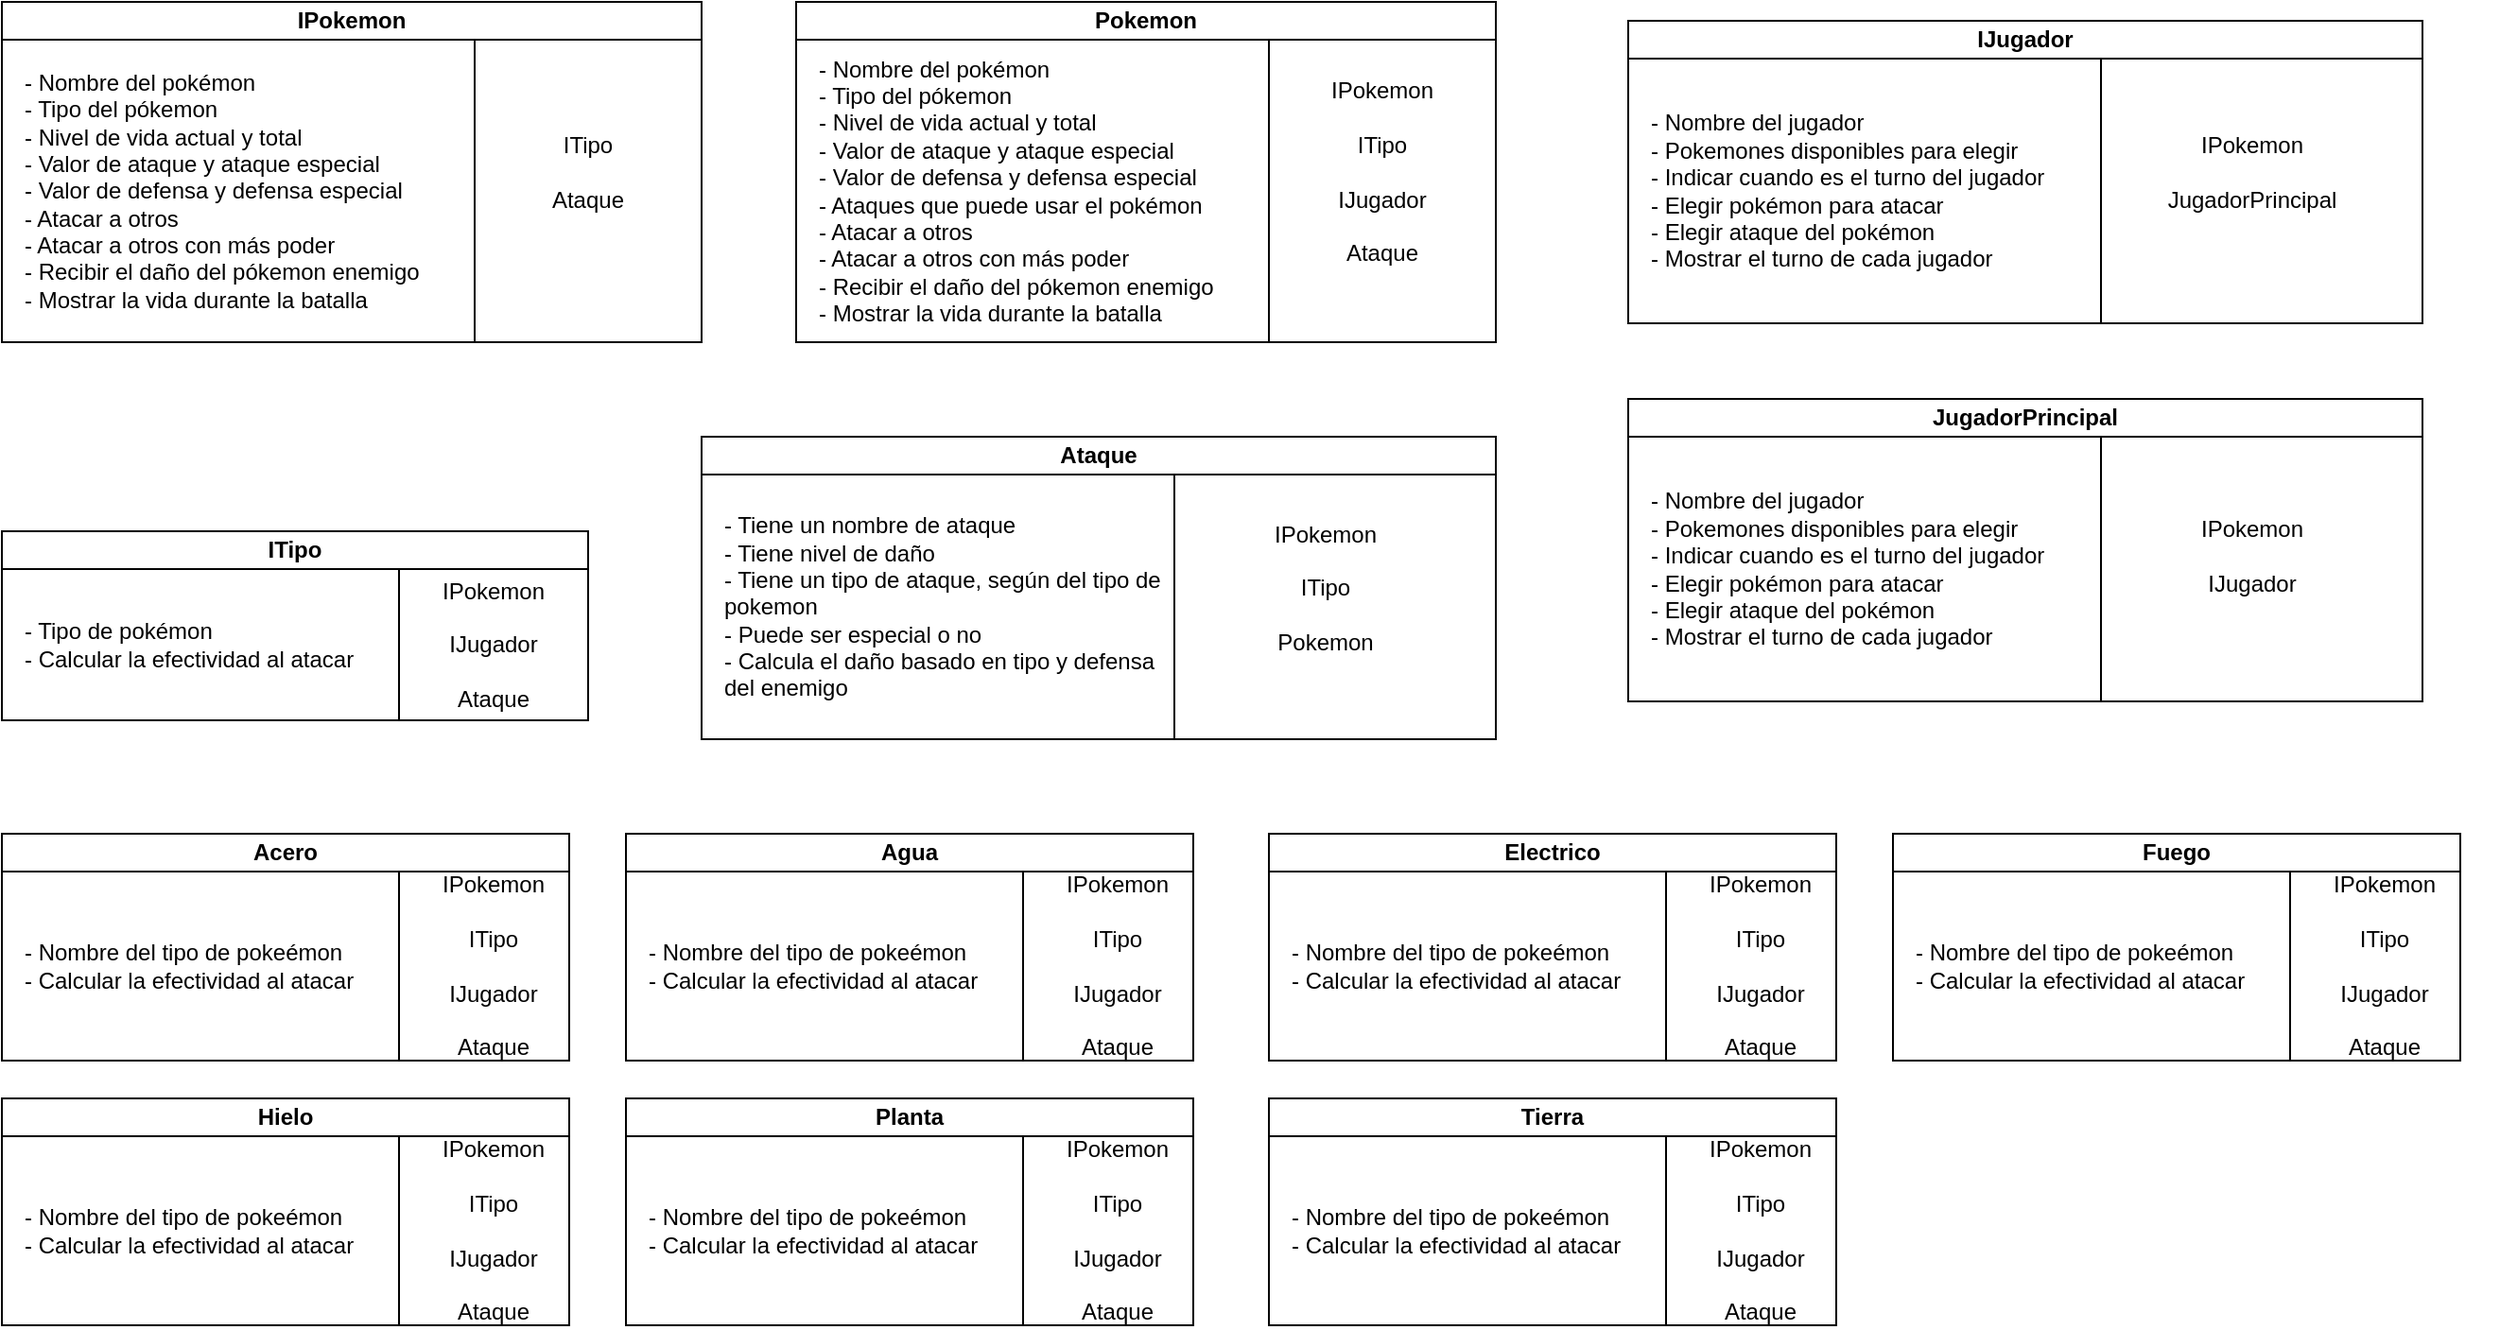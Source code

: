<mxfile version="24.0.4" type="device">
  <diagram name="Página-1" id="uBa-ZxfVo51t8cMcVtil">
    <mxGraphModel dx="642" dy="533" grid="1" gridSize="10" guides="1" tooltips="1" connect="1" arrows="1" fold="1" page="1" pageScale="1" pageWidth="827" pageHeight="1169" math="0" shadow="0">
      <root>
        <mxCell id="0" />
        <mxCell id="1" parent="0" />
        <mxCell id="Z7elSVlQBLvewlpl_m4E-10" value="IPokemon" style="swimlane;whiteSpace=wrap;html=1;startSize=20;" parent="1" vertex="1">
          <mxGeometry x="70" y="40" width="370" height="180" as="geometry" />
        </mxCell>
        <mxCell id="Z7elSVlQBLvewlpl_m4E-12" value="- Nombre del pokémon&lt;div&gt;&lt;div&gt;&lt;div&gt;- Tipo del pókemon&lt;/div&gt;&lt;div&gt;- Nivel de vida actual y total&lt;/div&gt;&lt;div&gt;- Valor de ataque y ataque especial&lt;/div&gt;&lt;/div&gt;&lt;div&gt;- Valor de defensa y defensa especial&lt;/div&gt;&lt;div&gt;- Atacar a otros&lt;/div&gt;&lt;div&gt;- Atacar a otros con más poder&lt;/div&gt;&lt;div&gt;- Recibir el daño del pókemon enemigo&lt;/div&gt;&lt;div&gt;- Mostrar la vida durante la batalla&lt;/div&gt;&lt;/div&gt;" style="text;html=1;align=left;verticalAlign=middle;whiteSpace=wrap;rounded=0;" parent="Z7elSVlQBLvewlpl_m4E-10" vertex="1">
          <mxGeometry x="10" y="20" width="240" height="160" as="geometry" />
        </mxCell>
        <mxCell id="Z7elSVlQBLvewlpl_m4E-11" value="" style="endArrow=none;html=1;rounded=0;exitX=1;exitY=1;exitDx=0;exitDy=0;" parent="Z7elSVlQBLvewlpl_m4E-10" source="Z7elSVlQBLvewlpl_m4E-12" edge="1">
          <mxGeometry width="50" height="50" relative="1" as="geometry">
            <mxPoint x="284" y="240" as="sourcePoint" />
            <mxPoint x="250" y="20" as="targetPoint" />
            <Array as="points">
              <mxPoint x="250" y="20" />
            </Array>
          </mxGeometry>
        </mxCell>
        <mxCell id="Z7elSVlQBLvewlpl_m4E-13" value="ITipo&lt;div&gt;&lt;br&gt;&lt;div&gt;Ataque&lt;/div&gt;&lt;/div&gt;" style="text;html=1;align=center;verticalAlign=middle;whiteSpace=wrap;rounded=0;" parent="Z7elSVlQBLvewlpl_m4E-10" vertex="1">
          <mxGeometry x="250" y="75" width="120" height="30" as="geometry" />
        </mxCell>
        <mxCell id="Z7elSVlQBLvewlpl_m4E-14" value="ITipo" style="swimlane;whiteSpace=wrap;html=1;startSize=20;" parent="1" vertex="1">
          <mxGeometry x="70" y="320" width="310" height="100" as="geometry" />
        </mxCell>
        <mxCell id="Z7elSVlQBLvewlpl_m4E-15" value="- Tipo de pokémon&lt;div&gt;- Calcular la efectividad al atacar&lt;br&gt;&lt;/div&gt;" style="text;html=1;align=left;verticalAlign=middle;whiteSpace=wrap;rounded=0;" parent="Z7elSVlQBLvewlpl_m4E-14" vertex="1">
          <mxGeometry x="10" y="30" width="180" height="60" as="geometry" />
        </mxCell>
        <mxCell id="Z7elSVlQBLvewlpl_m4E-17" value="IPokemon&lt;div&gt;&lt;br&gt;&lt;div&gt;IJugador&lt;/div&gt;&lt;/div&gt;&lt;div&gt;&lt;br&gt;&lt;/div&gt;&lt;div&gt;Ataque&lt;/div&gt;" style="text;html=1;align=center;verticalAlign=middle;whiteSpace=wrap;rounded=0;" parent="Z7elSVlQBLvewlpl_m4E-14" vertex="1">
          <mxGeometry x="230" y="20" width="60" height="80" as="geometry" />
        </mxCell>
        <mxCell id="Z7elSVlQBLvewlpl_m4E-16" value="" style="endArrow=none;html=1;rounded=0;" parent="Z7elSVlQBLvewlpl_m4E-14" edge="1">
          <mxGeometry width="50" height="50" relative="1" as="geometry">
            <mxPoint x="210" y="100" as="sourcePoint" />
            <mxPoint x="210" y="20" as="targetPoint" />
          </mxGeometry>
        </mxCell>
        <mxCell id="Z7elSVlQBLvewlpl_m4E-18" value="IJugador" style="swimlane;whiteSpace=wrap;html=1;startSize=20;" parent="1" vertex="1">
          <mxGeometry x="930" y="50" width="420" height="160" as="geometry" />
        </mxCell>
        <mxCell id="Z7elSVlQBLvewlpl_m4E-19" value="- Nombre del jugador&lt;div&gt;- Pokemones disponibles para elegir&lt;/div&gt;&lt;div&gt;&lt;span style=&quot;background-color: initial;&quot;&gt;- Indicar cuando es el turno del jugador&lt;/span&gt;&lt;/div&gt;&lt;div&gt;&lt;span style=&quot;background-color: initial;&quot;&gt;- Elegir pokémon para atacar&lt;/span&gt;&lt;br&gt;&lt;/div&gt;&lt;div&gt;- Elegir ataque del pokémon&amp;nbsp;&lt;/div&gt;&lt;div&gt;- Mostrar el turno de cada jugador&lt;/div&gt;" style="text;html=1;align=left;verticalAlign=middle;whiteSpace=wrap;rounded=0;" parent="Z7elSVlQBLvewlpl_m4E-18" vertex="1">
          <mxGeometry x="10" y="20" width="240" height="140" as="geometry" />
        </mxCell>
        <mxCell id="Z7elSVlQBLvewlpl_m4E-20" value="" style="endArrow=none;html=1;rounded=0;exitX=1;exitY=1;exitDx=0;exitDy=0;" parent="Z7elSVlQBLvewlpl_m4E-18" source="Z7elSVlQBLvewlpl_m4E-19" edge="1">
          <mxGeometry width="50" height="50" relative="1" as="geometry">
            <mxPoint x="180" y="-140" as="sourcePoint" />
            <mxPoint x="250" y="20" as="targetPoint" />
          </mxGeometry>
        </mxCell>
        <mxCell id="Z7elSVlQBLvewlpl_m4E-21" value="IPokemon&lt;div&gt;&lt;br&gt;&lt;/div&gt;&lt;div&gt;JugadorPrincipal&lt;/div&gt;" style="text;html=1;align=center;verticalAlign=middle;whiteSpace=wrap;rounded=0;" parent="Z7elSVlQBLvewlpl_m4E-18" vertex="1">
          <mxGeometry x="300" y="65" width="60" height="30" as="geometry" />
        </mxCell>
        <mxCell id="x8lT5OQI2FOKMgvp1QR1-1" value="Ataque" style="swimlane;whiteSpace=wrap;html=1;startSize=20;" parent="1" vertex="1">
          <mxGeometry x="440" y="270" width="420" height="160" as="geometry" />
        </mxCell>
        <mxCell id="x8lT5OQI2FOKMgvp1QR1-2" value="- Tiene un nombre de ataque&lt;div&gt;- Tiene nivel de daño&lt;/div&gt;&lt;div&gt;- Tiene un tipo de ataque, según del tipo de pokemon&lt;/div&gt;&lt;div&gt;- Puede ser especial o no&lt;/div&gt;&lt;div&gt;- Calcula el daño basado en tipo y defensa del enemigo&lt;/div&gt;" style="text;html=1;align=left;verticalAlign=middle;whiteSpace=wrap;rounded=0;" parent="x8lT5OQI2FOKMgvp1QR1-1" vertex="1">
          <mxGeometry x="10" y="20" width="240" height="140" as="geometry" />
        </mxCell>
        <mxCell id="x8lT5OQI2FOKMgvp1QR1-3" value="" style="endArrow=none;html=1;rounded=0;exitX=1;exitY=1;exitDx=0;exitDy=0;" parent="x8lT5OQI2FOKMgvp1QR1-1" source="x8lT5OQI2FOKMgvp1QR1-2" edge="1">
          <mxGeometry width="50" height="50" relative="1" as="geometry">
            <mxPoint x="180" y="-140" as="sourcePoint" />
            <mxPoint x="250" y="20" as="targetPoint" />
          </mxGeometry>
        </mxCell>
        <mxCell id="x8lT5OQI2FOKMgvp1QR1-4" value="IPokemon&lt;div&gt;&lt;br&gt;&lt;/div&gt;&lt;div&gt;ITipo&lt;/div&gt;&lt;div&gt;&lt;br&gt;&lt;/div&gt;&lt;div&gt;Pokemon&lt;/div&gt;" style="text;html=1;align=center;verticalAlign=middle;whiteSpace=wrap;rounded=0;" parent="x8lT5OQI2FOKMgvp1QR1-1" vertex="1">
          <mxGeometry x="300" y="65" width="60" height="30" as="geometry" />
        </mxCell>
        <mxCell id="n0_7weILmG-cv_jluciN-1" value="Pokemon" style="swimlane;whiteSpace=wrap;html=1;startSize=20;" vertex="1" parent="1">
          <mxGeometry x="490" y="40" width="370" height="180" as="geometry" />
        </mxCell>
        <mxCell id="n0_7weILmG-cv_jluciN-2" value="- Nombre del pokémon&lt;div&gt;&lt;div&gt;&lt;div&gt;- Tipo del pókemon&lt;/div&gt;&lt;div&gt;- Nivel de vida actual y total&lt;/div&gt;&lt;div&gt;- Valor de ataque y ataque especial&lt;/div&gt;&lt;/div&gt;&lt;div&gt;- Valor de defensa y defensa especial&lt;/div&gt;&lt;div&gt;- Ataques que puede usar el pokémon&lt;/div&gt;&lt;div&gt;- Atacar a otros&lt;/div&gt;&lt;div&gt;- Atacar a otros con más poder&lt;/div&gt;&lt;div&gt;- Recibir el daño del pókemon enemigo&lt;/div&gt;&lt;div&gt;- Mostrar la vida durante la batalla&lt;/div&gt;&lt;/div&gt;" style="text;html=1;align=left;verticalAlign=middle;whiteSpace=wrap;rounded=0;" vertex="1" parent="n0_7weILmG-cv_jluciN-1">
          <mxGeometry x="10" y="20" width="240" height="160" as="geometry" />
        </mxCell>
        <mxCell id="n0_7weILmG-cv_jluciN-3" value="" style="endArrow=none;html=1;rounded=0;exitX=1;exitY=1;exitDx=0;exitDy=0;" edge="1" parent="n0_7weILmG-cv_jluciN-1" source="n0_7weILmG-cv_jluciN-2">
          <mxGeometry width="50" height="50" relative="1" as="geometry">
            <mxPoint x="284" y="240" as="sourcePoint" />
            <mxPoint x="250" y="20" as="targetPoint" />
            <Array as="points">
              <mxPoint x="250" y="20" />
            </Array>
          </mxGeometry>
        </mxCell>
        <mxCell id="n0_7weILmG-cv_jluciN-4" value="IPokemon&lt;div&gt;&lt;br&gt;&lt;/div&gt;&lt;div&gt;ITipo&lt;/div&gt;&lt;div&gt;&lt;br&gt;&lt;/div&gt;&lt;div&gt;IJugador&lt;br&gt;&lt;div&gt;&lt;br&gt;&lt;div&gt;Ataque&lt;/div&gt;&lt;/div&gt;&lt;/div&gt;" style="text;html=1;align=center;verticalAlign=middle;whiteSpace=wrap;rounded=0;" vertex="1" parent="n0_7weILmG-cv_jluciN-1">
          <mxGeometry x="250" y="75" width="120" height="30" as="geometry" />
        </mxCell>
        <mxCell id="n0_7weILmG-cv_jluciN-6" value="Acero" style="swimlane;whiteSpace=wrap;html=1;startSize=20;" vertex="1" parent="1">
          <mxGeometry x="70" y="480" width="300" height="120" as="geometry" />
        </mxCell>
        <mxCell id="n0_7weILmG-cv_jluciN-7" value="- Nombre del tipo de pokeémon&lt;div&gt;&lt;div&gt;&lt;div&gt;- Calcular la efectividad al atacar&lt;/div&gt;&lt;/div&gt;&lt;/div&gt;" style="text;html=1;align=left;verticalAlign=middle;whiteSpace=wrap;rounded=0;" vertex="1" parent="n0_7weILmG-cv_jluciN-6">
          <mxGeometry x="10" y="20" width="200" height="100" as="geometry" />
        </mxCell>
        <mxCell id="n0_7weILmG-cv_jluciN-8" value="" style="endArrow=none;html=1;rounded=0;" edge="1" parent="n0_7weILmG-cv_jluciN-6">
          <mxGeometry width="50" height="50" relative="1" as="geometry">
            <mxPoint x="210" y="120" as="sourcePoint" />
            <mxPoint x="210" y="20" as="targetPoint" />
            <Array as="points">
              <mxPoint x="210" y="20" />
            </Array>
          </mxGeometry>
        </mxCell>
        <mxCell id="n0_7weILmG-cv_jluciN-9" value="IPokemon&lt;div&gt;&lt;br&gt;&lt;/div&gt;&lt;div&gt;ITipo&lt;/div&gt;&lt;div&gt;&lt;br&gt;&lt;/div&gt;&lt;div&gt;IJugador&lt;br&gt;&lt;div&gt;&lt;br&gt;&lt;div&gt;Ataque&lt;/div&gt;&lt;/div&gt;&lt;/div&gt;" style="text;html=1;align=center;verticalAlign=middle;whiteSpace=wrap;rounded=0;" vertex="1" parent="n0_7weILmG-cv_jluciN-6">
          <mxGeometry x="200" y="67.5" width="120" height="5" as="geometry" />
        </mxCell>
        <mxCell id="n0_7weILmG-cv_jluciN-14" value="Electrico" style="swimlane;whiteSpace=wrap;html=1;startSize=20;" vertex="1" parent="1">
          <mxGeometry x="740" y="480" width="300" height="120" as="geometry" />
        </mxCell>
        <mxCell id="n0_7weILmG-cv_jluciN-15" value="- Nombre del tipo de pokeémon&lt;div&gt;&lt;div&gt;&lt;div&gt;- Calcular la efectividad al atacar&lt;/div&gt;&lt;/div&gt;&lt;/div&gt;" style="text;html=1;align=left;verticalAlign=middle;whiteSpace=wrap;rounded=0;" vertex="1" parent="n0_7weILmG-cv_jluciN-14">
          <mxGeometry x="10" y="20" width="200" height="100" as="geometry" />
        </mxCell>
        <mxCell id="n0_7weILmG-cv_jluciN-16" value="" style="endArrow=none;html=1;rounded=0;" edge="1" parent="n0_7weILmG-cv_jluciN-14">
          <mxGeometry width="50" height="50" relative="1" as="geometry">
            <mxPoint x="210" y="120" as="sourcePoint" />
            <mxPoint x="210" y="20" as="targetPoint" />
            <Array as="points">
              <mxPoint x="210" y="20" />
            </Array>
          </mxGeometry>
        </mxCell>
        <mxCell id="n0_7weILmG-cv_jluciN-17" value="IPokemon&lt;div&gt;&lt;br&gt;&lt;/div&gt;&lt;div&gt;ITipo&lt;/div&gt;&lt;div&gt;&lt;br&gt;&lt;/div&gt;&lt;div&gt;IJugador&lt;br&gt;&lt;div&gt;&lt;br&gt;&lt;div&gt;Ataque&lt;/div&gt;&lt;/div&gt;&lt;/div&gt;" style="text;html=1;align=center;verticalAlign=middle;whiteSpace=wrap;rounded=0;" vertex="1" parent="n0_7weILmG-cv_jluciN-14">
          <mxGeometry x="200" y="67.5" width="120" height="5" as="geometry" />
        </mxCell>
        <mxCell id="n0_7weILmG-cv_jluciN-18" value="Agua" style="swimlane;whiteSpace=wrap;html=1;startSize=20;" vertex="1" parent="1">
          <mxGeometry x="400" y="480" width="300" height="120" as="geometry" />
        </mxCell>
        <mxCell id="n0_7weILmG-cv_jluciN-19" value="- Nombre del tipo de pokeémon&lt;div&gt;&lt;div&gt;&lt;div&gt;- Calcular la efectividad al atacar&lt;/div&gt;&lt;/div&gt;&lt;/div&gt;" style="text;html=1;align=left;verticalAlign=middle;whiteSpace=wrap;rounded=0;" vertex="1" parent="n0_7weILmG-cv_jluciN-18">
          <mxGeometry x="10" y="20" width="200" height="100" as="geometry" />
        </mxCell>
        <mxCell id="n0_7weILmG-cv_jluciN-20" value="" style="endArrow=none;html=1;rounded=0;" edge="1" parent="n0_7weILmG-cv_jluciN-18">
          <mxGeometry width="50" height="50" relative="1" as="geometry">
            <mxPoint x="210" y="120" as="sourcePoint" />
            <mxPoint x="210" y="20" as="targetPoint" />
            <Array as="points">
              <mxPoint x="210" y="20" />
            </Array>
          </mxGeometry>
        </mxCell>
        <mxCell id="n0_7weILmG-cv_jluciN-21" value="IPokemon&lt;div&gt;&lt;br&gt;&lt;/div&gt;&lt;div&gt;ITipo&lt;/div&gt;&lt;div&gt;&lt;br&gt;&lt;/div&gt;&lt;div&gt;IJugador&lt;br&gt;&lt;div&gt;&lt;br&gt;&lt;div&gt;Ataque&lt;/div&gt;&lt;/div&gt;&lt;/div&gt;" style="text;html=1;align=center;verticalAlign=middle;whiteSpace=wrap;rounded=0;" vertex="1" parent="n0_7weILmG-cv_jluciN-18">
          <mxGeometry x="200" y="67.5" width="120" height="5" as="geometry" />
        </mxCell>
        <mxCell id="n0_7weILmG-cv_jluciN-22" value="Fuego" style="swimlane;whiteSpace=wrap;html=1;startSize=20;" vertex="1" parent="1">
          <mxGeometry x="1070" y="480" width="300" height="120" as="geometry" />
        </mxCell>
        <mxCell id="n0_7weILmG-cv_jluciN-23" value="- Nombre del tipo de pokeémon&lt;div&gt;&lt;div&gt;&lt;div&gt;- Calcular la efectividad al atacar&lt;/div&gt;&lt;/div&gt;&lt;/div&gt;" style="text;html=1;align=left;verticalAlign=middle;whiteSpace=wrap;rounded=0;" vertex="1" parent="n0_7weILmG-cv_jluciN-22">
          <mxGeometry x="10" y="20" width="200" height="100" as="geometry" />
        </mxCell>
        <mxCell id="n0_7weILmG-cv_jluciN-24" value="" style="endArrow=none;html=1;rounded=0;" edge="1" parent="n0_7weILmG-cv_jluciN-22">
          <mxGeometry width="50" height="50" relative="1" as="geometry">
            <mxPoint x="210" y="120" as="sourcePoint" />
            <mxPoint x="210" y="20" as="targetPoint" />
            <Array as="points">
              <mxPoint x="210" y="20" />
            </Array>
          </mxGeometry>
        </mxCell>
        <mxCell id="n0_7weILmG-cv_jluciN-25" value="IPokemon&lt;div&gt;&lt;br&gt;&lt;/div&gt;&lt;div&gt;ITipo&lt;/div&gt;&lt;div&gt;&lt;br&gt;&lt;/div&gt;&lt;div&gt;IJugador&lt;br&gt;&lt;div&gt;&lt;br&gt;&lt;div&gt;Ataque&lt;/div&gt;&lt;/div&gt;&lt;/div&gt;" style="text;html=1;align=center;verticalAlign=middle;whiteSpace=wrap;rounded=0;" vertex="1" parent="n0_7weILmG-cv_jluciN-22">
          <mxGeometry x="200" y="67.5" width="120" height="5" as="geometry" />
        </mxCell>
        <mxCell id="n0_7weILmG-cv_jluciN-26" value="Hielo&lt;span style=&quot;color: rgba(0, 0, 0, 0); font-family: monospace; font-size: 0px; font-weight: 400; text-align: start; text-wrap: nowrap;&quot;&gt;%3CmxGraphModel%3E%3Croot%3E%3CmxCell%20id%3D%220%22%2F%3E%3CmxCell%20id%3D%221%22%20parent%3D%220%22%2F%3E%3CmxCell%20id%3D%222%22%20value%3D%22Agua%22%20style%3D%22swimlane%3BwhiteSpace%3Dwrap%3Bhtml%3D1%3BstartSize%3D20%3B%22%20vertex%3D%221%22%20parent%3D%221%22%3E%3CmxGeometry%20x%3D%2270%22%20y%3D%22630%22%20width%3D%22300%22%20height%3D%22120%22%20as%3D%22geometry%22%2F%3E%3C%2FmxCell%3E%3CmxCell%20id%3D%223%22%20value%3D%22-%20Nombre%20del%20tipo%20de%20poke%C3%A9mon%26lt%3Bdiv%26gt%3B%26lt%3Bdiv%26gt%3B%26lt%3Bdiv%26gt%3B-%20Calcular%20la%20efectividad%20al%20atacar%26lt%3B%2Fdiv%26gt%3B%26lt%3B%2Fdiv%26gt%3B%26lt%3B%2Fdiv%26gt%3B%22%20style%3D%22text%3Bhtml%3D1%3Balign%3Dleft%3BverticalAlign%3Dmiddle%3BwhiteSpace%3Dwrap%3Brounded%3D0%3B%22%20vertex%3D%221%22%20parent%3D%222%22%3E%3CmxGeometry%20x%3D%2210%22%20y%3D%2220%22%20width%3D%22200%22%20height%3D%22100%22%20as%3D%22geometry%22%2F%3E%3C%2FmxCell%3E%3CmxCell%20id%3D%224%22%20value%3D%22%22%20style%3D%22endArrow%3Dnone%3Bhtml%3D1%3Brounded%3D0%3B%22%20edge%3D%221%22%20parent%3D%222%22%3E%3CmxGeometry%20width%3D%2250%22%20height%3D%2250%22%20relative%3D%221%22%20as%3D%22geometry%22%3E%3CmxPoint%20x%3D%22210%22%20y%3D%22120%22%20as%3D%22sourcePoint%22%2F%3E%3CmxPoint%20x%3D%22210%22%20y%3D%2220%22%20as%3D%22targetPoint%22%2F%3E%3CArray%20as%3D%22points%22%3E%3CmxPoint%20x%3D%22210%22%20y%3D%2220%22%2F%3E%3C%2FArray%3E%3C%2FmxGeometry%3E%3C%2FmxCell%3E%3CmxCell%20id%3D%225%22%20value%3D%22IPokemon%26lt%3Bdiv%26gt%3B%26lt%3Bbr%26gt%3B%26lt%3B%2Fdiv%26gt%3B%26lt%3Bdiv%26gt%3BITipo%26lt%3B%2Fdiv%26gt%3B%26lt%3Bdiv%26gt%3B%26lt%3Bbr%26gt%3B%26lt%3B%2Fdiv%26gt%3B%26lt%3Bdiv%26gt%3BIJugador%26lt%3Bbr%26gt%3B%26lt%3Bdiv%26gt%3B%26lt%3Bbr%26gt%3B%26lt%3Bdiv%26gt%3BAtaque%26lt%3B%2Fdiv%26gt%3B%26lt%3B%2Fdiv%26gt%3B%26lt%3B%2Fdiv%26gt%3B%22%20style%3D%22text%3Bhtml%3D1%3Balign%3Dcenter%3BverticalAlign%3Dmiddle%3BwhiteSpace%3Dwrap%3Brounded%3D0%3B%22%20vertex%3D%221%22%20parent%3D%222%22%3E%3CmxGeometry%20x%3D%22200%22%20y%3D%2267.5%22%20width%3D%22120%22%20height%3D%225%22%20as%3D%22geometry%22%2F%3E%3C%2FmxCell%3E%3C%2Froot%3E%3C%2FmxGraphModel%3E&lt;/span&gt;" style="swimlane;whiteSpace=wrap;html=1;startSize=20;" vertex="1" parent="1">
          <mxGeometry x="70" y="620" width="300" height="120" as="geometry" />
        </mxCell>
        <mxCell id="n0_7weILmG-cv_jluciN-27" value="- Nombre del tipo de pokeémon&lt;div&gt;&lt;div&gt;&lt;div&gt;- Calcular la efectividad al atacar&lt;/div&gt;&lt;/div&gt;&lt;/div&gt;" style="text;html=1;align=left;verticalAlign=middle;whiteSpace=wrap;rounded=0;" vertex="1" parent="n0_7weILmG-cv_jluciN-26">
          <mxGeometry x="10" y="20" width="200" height="100" as="geometry" />
        </mxCell>
        <mxCell id="n0_7weILmG-cv_jluciN-28" value="" style="endArrow=none;html=1;rounded=0;" edge="1" parent="n0_7weILmG-cv_jluciN-26">
          <mxGeometry width="50" height="50" relative="1" as="geometry">
            <mxPoint x="210" y="120" as="sourcePoint" />
            <mxPoint x="210" y="20" as="targetPoint" />
            <Array as="points">
              <mxPoint x="210" y="20" />
            </Array>
          </mxGeometry>
        </mxCell>
        <mxCell id="n0_7weILmG-cv_jluciN-29" value="IPokemon&lt;div&gt;&lt;br&gt;&lt;/div&gt;&lt;div&gt;ITipo&lt;/div&gt;&lt;div&gt;&lt;br&gt;&lt;/div&gt;&lt;div&gt;IJugador&lt;br&gt;&lt;div&gt;&lt;br&gt;&lt;div&gt;Ataque&lt;/div&gt;&lt;/div&gt;&lt;/div&gt;" style="text;html=1;align=center;verticalAlign=middle;whiteSpace=wrap;rounded=0;" vertex="1" parent="n0_7weILmG-cv_jluciN-26">
          <mxGeometry x="200" y="67.5" width="120" height="5" as="geometry" />
        </mxCell>
        <mxCell id="n0_7weILmG-cv_jluciN-35" value="Tierra" style="swimlane;whiteSpace=wrap;html=1;startSize=20;" vertex="1" parent="1">
          <mxGeometry x="740" y="620" width="300" height="120" as="geometry" />
        </mxCell>
        <mxCell id="n0_7weILmG-cv_jluciN-36" value="- Nombre del tipo de pokeémon&lt;div&gt;&lt;div&gt;&lt;div&gt;- Calcular la efectividad al atacar&lt;/div&gt;&lt;/div&gt;&lt;/div&gt;" style="text;html=1;align=left;verticalAlign=middle;whiteSpace=wrap;rounded=0;" vertex="1" parent="n0_7weILmG-cv_jluciN-35">
          <mxGeometry x="10" y="20" width="200" height="100" as="geometry" />
        </mxCell>
        <mxCell id="n0_7weILmG-cv_jluciN-37" value="" style="endArrow=none;html=1;rounded=0;" edge="1" parent="n0_7weILmG-cv_jluciN-35">
          <mxGeometry width="50" height="50" relative="1" as="geometry">
            <mxPoint x="210" y="120" as="sourcePoint" />
            <mxPoint x="210" y="20" as="targetPoint" />
            <Array as="points">
              <mxPoint x="210" y="20" />
            </Array>
          </mxGeometry>
        </mxCell>
        <mxCell id="n0_7weILmG-cv_jluciN-38" value="IPokemon&lt;div&gt;&lt;br&gt;&lt;/div&gt;&lt;div&gt;ITipo&lt;/div&gt;&lt;div&gt;&lt;br&gt;&lt;/div&gt;&lt;div&gt;IJugador&lt;br&gt;&lt;div&gt;&lt;br&gt;&lt;div&gt;Ataque&lt;/div&gt;&lt;/div&gt;&lt;/div&gt;" style="text;html=1;align=center;verticalAlign=middle;whiteSpace=wrap;rounded=0;" vertex="1" parent="n0_7weILmG-cv_jluciN-35">
          <mxGeometry x="200" y="67.5" width="120" height="5" as="geometry" />
        </mxCell>
        <mxCell id="n0_7weILmG-cv_jluciN-39" value="Planta" style="swimlane;whiteSpace=wrap;html=1;startSize=20;" vertex="1" parent="1">
          <mxGeometry x="400" y="620" width="300" height="120" as="geometry" />
        </mxCell>
        <mxCell id="n0_7weILmG-cv_jluciN-40" value="- Nombre del tipo de pokeémon&lt;div&gt;&lt;div&gt;&lt;div&gt;- Calcular la efectividad al atacar&lt;/div&gt;&lt;/div&gt;&lt;/div&gt;" style="text;html=1;align=left;verticalAlign=middle;whiteSpace=wrap;rounded=0;" vertex="1" parent="n0_7weILmG-cv_jluciN-39">
          <mxGeometry x="10" y="20" width="200" height="100" as="geometry" />
        </mxCell>
        <mxCell id="n0_7weILmG-cv_jluciN-41" value="" style="endArrow=none;html=1;rounded=0;" edge="1" parent="n0_7weILmG-cv_jluciN-39">
          <mxGeometry width="50" height="50" relative="1" as="geometry">
            <mxPoint x="210" y="120" as="sourcePoint" />
            <mxPoint x="210" y="20" as="targetPoint" />
            <Array as="points">
              <mxPoint x="210" y="20" />
            </Array>
          </mxGeometry>
        </mxCell>
        <mxCell id="n0_7weILmG-cv_jluciN-42" value="IPokemon&lt;div&gt;&lt;br&gt;&lt;/div&gt;&lt;div&gt;ITipo&lt;/div&gt;&lt;div&gt;&lt;br&gt;&lt;/div&gt;&lt;div&gt;IJugador&lt;br&gt;&lt;div&gt;&lt;br&gt;&lt;div&gt;Ataque&lt;/div&gt;&lt;/div&gt;&lt;/div&gt;" style="text;html=1;align=center;verticalAlign=middle;whiteSpace=wrap;rounded=0;" vertex="1" parent="n0_7weILmG-cv_jluciN-39">
          <mxGeometry x="200" y="67.5" width="120" height="5" as="geometry" />
        </mxCell>
        <mxCell id="n0_7weILmG-cv_jluciN-44" value="JugadorPrincipal" style="swimlane;whiteSpace=wrap;html=1;startSize=20;" vertex="1" parent="1">
          <mxGeometry x="930" y="250" width="420" height="160" as="geometry" />
        </mxCell>
        <mxCell id="n0_7weILmG-cv_jluciN-45" value="&lt;div&gt;- Nombre del jugador&lt;/div&gt;&lt;div&gt;- Pokemones disponibles para elegir&lt;/div&gt;&lt;div&gt;&lt;span style=&quot;background-color: initial;&quot;&gt;- Indicar cuando es el turno del jugador&lt;/span&gt;&lt;/div&gt;&lt;div&gt;&lt;div&gt;&lt;span style=&quot;background-color: initial;&quot;&gt;- Elegir pokémon para atacar&lt;/span&gt;&lt;br&gt;&lt;/div&gt;&lt;div&gt;- Elegir ataque del pokémon&amp;nbsp;&lt;/div&gt;&lt;div&gt;- Mostrar el turno de cada jugador&lt;/div&gt;&lt;/div&gt;" style="text;html=1;align=left;verticalAlign=middle;whiteSpace=wrap;rounded=0;" vertex="1" parent="n0_7weILmG-cv_jluciN-44">
          <mxGeometry x="10" y="20" width="240" height="140" as="geometry" />
        </mxCell>
        <mxCell id="n0_7weILmG-cv_jluciN-46" value="" style="endArrow=none;html=1;rounded=0;exitX=1;exitY=1;exitDx=0;exitDy=0;" edge="1" parent="n0_7weILmG-cv_jluciN-44" source="n0_7weILmG-cv_jluciN-45">
          <mxGeometry width="50" height="50" relative="1" as="geometry">
            <mxPoint x="180" y="-140" as="sourcePoint" />
            <mxPoint x="250" y="20" as="targetPoint" />
          </mxGeometry>
        </mxCell>
        <mxCell id="n0_7weILmG-cv_jluciN-47" value="IPokemon&lt;div&gt;&lt;br&gt;&lt;/div&gt;&lt;div&gt;IJugador&lt;div&gt;&lt;div&gt;&lt;br&gt;&lt;/div&gt;&lt;/div&gt;&lt;/div&gt;" style="text;html=1;align=center;verticalAlign=middle;whiteSpace=wrap;rounded=0;" vertex="1" parent="n0_7weILmG-cv_jluciN-44">
          <mxGeometry x="300" y="75" width="60" height="30" as="geometry" />
        </mxCell>
      </root>
    </mxGraphModel>
  </diagram>
</mxfile>
